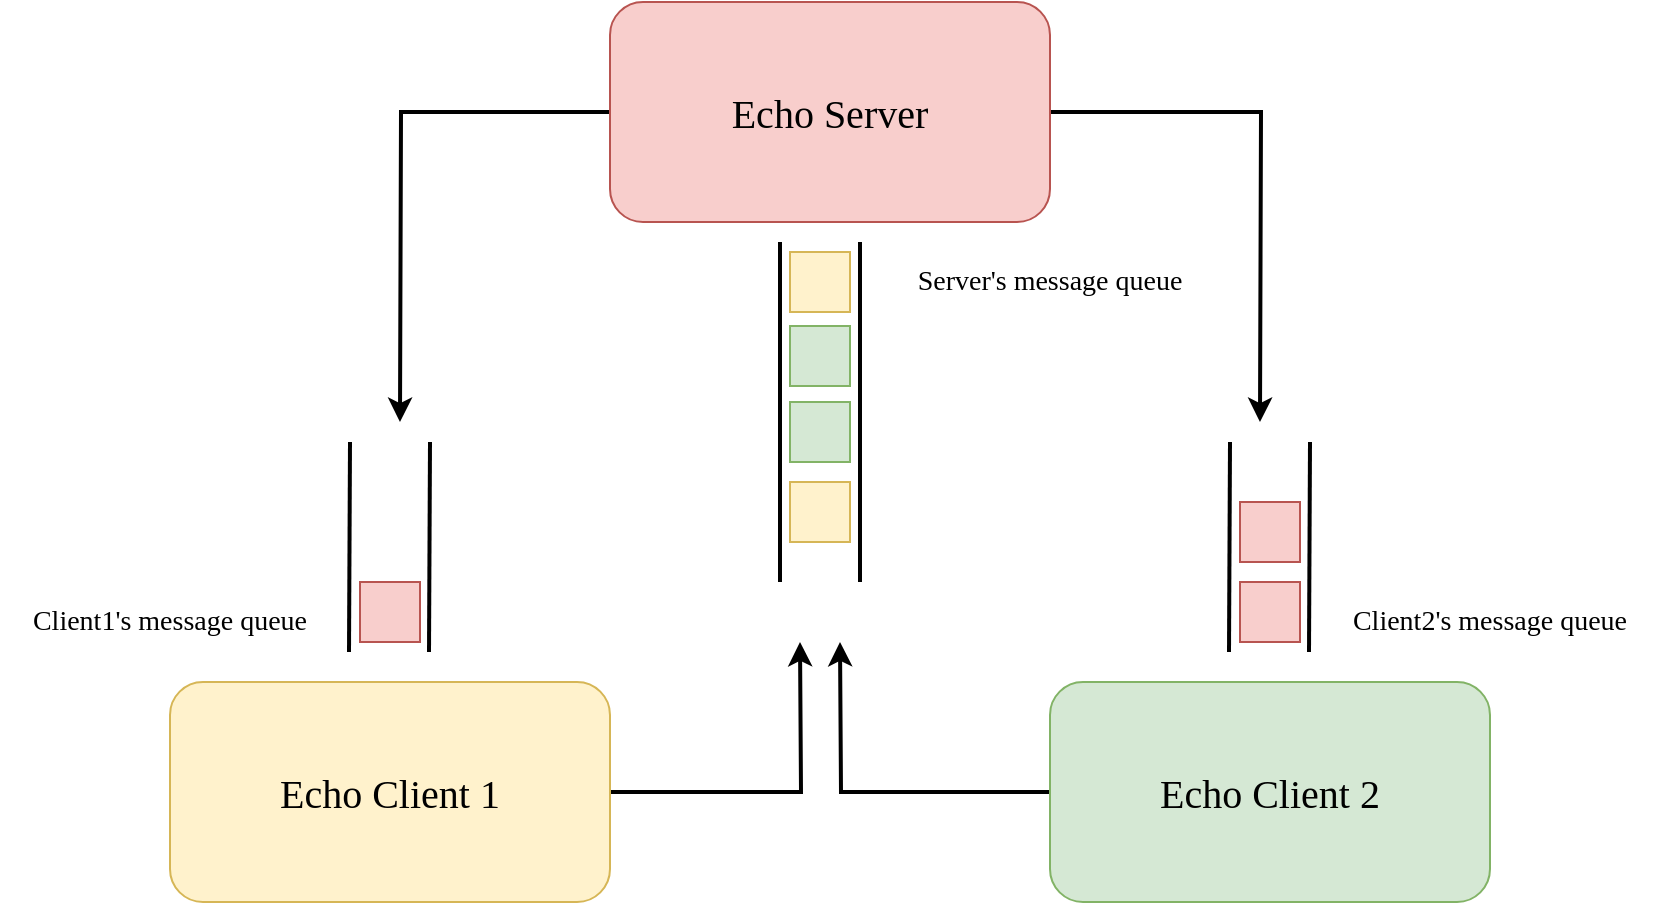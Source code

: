 <mxfile version="14.3.1" type="device"><diagram id="NM6rCqzSnTn3SjZNHmC4" name="Page-1"><mxGraphModel dx="1186" dy="739" grid="1" gridSize="10" guides="1" tooltips="1" connect="1" arrows="1" fold="1" page="1" pageScale="1" pageWidth="850" pageHeight="1100" math="0" shadow="0"><root><mxCell id="0"/><mxCell id="1" parent="0"/><mxCell id="psVxeumKAhuhySPrURE_-20" style="edgeStyle=orthogonalEdgeStyle;rounded=0;orthogonalLoop=1;jettySize=auto;html=1;exitX=0;exitY=0.5;exitDx=0;exitDy=0;strokeWidth=2;" edge="1" parent="1" source="psVxeumKAhuhySPrURE_-1"><mxGeometry relative="1" as="geometry"><mxPoint x="210" y="230" as="targetPoint"/></mxGeometry></mxCell><mxCell id="psVxeumKAhuhySPrURE_-21" style="edgeStyle=orthogonalEdgeStyle;rounded=0;orthogonalLoop=1;jettySize=auto;html=1;exitX=1;exitY=0.5;exitDx=0;exitDy=0;strokeWidth=2;" edge="1" parent="1" source="psVxeumKAhuhySPrURE_-1"><mxGeometry relative="1" as="geometry"><mxPoint x="640" y="230" as="targetPoint"/></mxGeometry></mxCell><mxCell id="psVxeumKAhuhySPrURE_-1" value="&lt;font style=&quot;font-size: 20px&quot; face=&quot;Comic Sans MS&quot;&gt;Echo Server&lt;/font&gt;" style="rounded=1;whiteSpace=wrap;html=1;fillColor=#f8cecc;strokeColor=#b85450;" vertex="1" parent="1"><mxGeometry x="315" y="20" width="220" height="110" as="geometry"/></mxCell><mxCell id="psVxeumKAhuhySPrURE_-6" style="edgeStyle=orthogonalEdgeStyle;rounded=0;orthogonalLoop=1;jettySize=auto;html=1;exitX=1;exitY=0.5;exitDx=0;exitDy=0;strokeWidth=2;" edge="1" parent="1" source="psVxeumKAhuhySPrURE_-2"><mxGeometry relative="1" as="geometry"><mxPoint x="410" y="340" as="targetPoint"/></mxGeometry></mxCell><mxCell id="psVxeumKAhuhySPrURE_-2" value="&lt;font style=&quot;font-size: 20px&quot; face=&quot;Comic Sans MS&quot;&gt;Echo Client 1&lt;/font&gt;" style="rounded=1;whiteSpace=wrap;html=1;fillColor=#fff2cc;strokeColor=#d6b656;" vertex="1" parent="1"><mxGeometry x="95" y="360" width="220" height="110" as="geometry"/></mxCell><mxCell id="psVxeumKAhuhySPrURE_-7" style="edgeStyle=orthogonalEdgeStyle;rounded=0;orthogonalLoop=1;jettySize=auto;html=1;exitX=0;exitY=0.5;exitDx=0;exitDy=0;strokeWidth=2;" edge="1" parent="1" source="psVxeumKAhuhySPrURE_-3"><mxGeometry relative="1" as="geometry"><mxPoint x="430" y="340" as="targetPoint"/></mxGeometry></mxCell><mxCell id="psVxeumKAhuhySPrURE_-3" value="&lt;font style=&quot;font-size: 20px&quot; face=&quot;Comic Sans MS&quot;&gt;Echo Client 2&lt;/font&gt;" style="rounded=1;whiteSpace=wrap;html=1;fillColor=#d5e8d4;strokeColor=#82b366;" vertex="1" parent="1"><mxGeometry x="535" y="360" width="220" height="110" as="geometry"/></mxCell><mxCell id="psVxeumKAhuhySPrURE_-4" value="" style="endArrow=none;html=1;strokeWidth=2;" edge="1" parent="1"><mxGeometry width="50" height="50" relative="1" as="geometry"><mxPoint x="400" y="310" as="sourcePoint"/><mxPoint x="400" y="140" as="targetPoint"/></mxGeometry></mxCell><mxCell id="psVxeumKAhuhySPrURE_-5" value="" style="endArrow=none;html=1;strokeWidth=2;" edge="1" parent="1"><mxGeometry width="50" height="50" relative="1" as="geometry"><mxPoint x="440" y="310" as="sourcePoint"/><mxPoint x="440" y="140" as="targetPoint"/></mxGeometry></mxCell><mxCell id="psVxeumKAhuhySPrURE_-8" value="&lt;font style=&quot;font-size: 14px&quot; face=&quot;Comic Sans MS&quot;&gt;Server's message queue&lt;/font&gt;" style="text;html=1;strokeColor=none;fillColor=none;align=center;verticalAlign=middle;whiteSpace=wrap;rounded=0;" vertex="1" parent="1"><mxGeometry x="450" y="150" width="170" height="20" as="geometry"/></mxCell><mxCell id="psVxeumKAhuhySPrURE_-9" value="" style="rounded=0;whiteSpace=wrap;html=1;fillColor=#fff2cc;strokeColor=#d6b656;" vertex="1" parent="1"><mxGeometry x="405" y="145" width="30" height="30" as="geometry"/></mxCell><mxCell id="psVxeumKAhuhySPrURE_-10" value="" style="rounded=0;whiteSpace=wrap;html=1;fillColor=#d5e8d4;strokeColor=#82b366;" vertex="1" parent="1"><mxGeometry x="405" y="182" width="30" height="30" as="geometry"/></mxCell><mxCell id="psVxeumKAhuhySPrURE_-11" value="" style="rounded=0;whiteSpace=wrap;html=1;fillColor=#d5e8d4;strokeColor=#82b366;" vertex="1" parent="1"><mxGeometry x="405" y="220" width="30" height="30" as="geometry"/></mxCell><mxCell id="psVxeumKAhuhySPrURE_-12" value="" style="rounded=0;whiteSpace=wrap;html=1;fillColor=#fff2cc;strokeColor=#d6b656;" vertex="1" parent="1"><mxGeometry x="405" y="260" width="30" height="30" as="geometry"/></mxCell><mxCell id="psVxeumKAhuhySPrURE_-14" value="" style="endArrow=none;html=1;strokeWidth=2;" edge="1" parent="1"><mxGeometry width="50" height="50" relative="1" as="geometry"><mxPoint x="184.5" y="345" as="sourcePoint"/><mxPoint x="185" y="240" as="targetPoint"/></mxGeometry></mxCell><mxCell id="psVxeumKAhuhySPrURE_-15" value="" style="endArrow=none;html=1;strokeWidth=2;" edge="1" parent="1"><mxGeometry width="50" height="50" relative="1" as="geometry"><mxPoint x="224.5" y="345" as="sourcePoint"/><mxPoint x="225" y="240" as="targetPoint"/></mxGeometry></mxCell><mxCell id="psVxeumKAhuhySPrURE_-18" value="" style="endArrow=none;html=1;strokeWidth=2;" edge="1" parent="1"><mxGeometry width="50" height="50" relative="1" as="geometry"><mxPoint x="624.5" y="345" as="sourcePoint"/><mxPoint x="625" y="240" as="targetPoint"/></mxGeometry></mxCell><mxCell id="psVxeumKAhuhySPrURE_-19" value="" style="endArrow=none;html=1;strokeWidth=2;" edge="1" parent="1"><mxGeometry width="50" height="50" relative="1" as="geometry"><mxPoint x="664.5" y="345" as="sourcePoint"/><mxPoint x="665" y="240" as="targetPoint"/></mxGeometry></mxCell><mxCell id="psVxeumKAhuhySPrURE_-22" value="" style="rounded=0;whiteSpace=wrap;html=1;fillColor=#f8cecc;strokeColor=#b85450;" vertex="1" parent="1"><mxGeometry x="190" y="310" width="30" height="30" as="geometry"/></mxCell><mxCell id="psVxeumKAhuhySPrURE_-23" value="" style="rounded=0;whiteSpace=wrap;html=1;fillColor=#f8cecc;strokeColor=#b85450;" vertex="1" parent="1"><mxGeometry x="630" y="310" width="30" height="30" as="geometry"/></mxCell><mxCell id="psVxeumKAhuhySPrURE_-24" value="" style="rounded=0;whiteSpace=wrap;html=1;fillColor=#f8cecc;strokeColor=#b85450;" vertex="1" parent="1"><mxGeometry x="630" y="270" width="30" height="30" as="geometry"/></mxCell><mxCell id="psVxeumKAhuhySPrURE_-25" value="&lt;font style=&quot;font-size: 14px&quot; face=&quot;Comic Sans MS&quot;&gt;Client1's message queue&lt;/font&gt;" style="text;html=1;strokeColor=none;fillColor=none;align=center;verticalAlign=middle;whiteSpace=wrap;rounded=0;" vertex="1" parent="1"><mxGeometry x="10" y="320" width="170" height="20" as="geometry"/></mxCell><mxCell id="psVxeumKAhuhySPrURE_-27" value="&lt;font style=&quot;font-size: 14px&quot; face=&quot;Comic Sans MS&quot;&gt;Client2's message queue&lt;/font&gt;" style="text;html=1;strokeColor=none;fillColor=none;align=center;verticalAlign=middle;whiteSpace=wrap;rounded=0;" vertex="1" parent="1"><mxGeometry x="670" y="320" width="170" height="20" as="geometry"/></mxCell></root></mxGraphModel></diagram></mxfile>